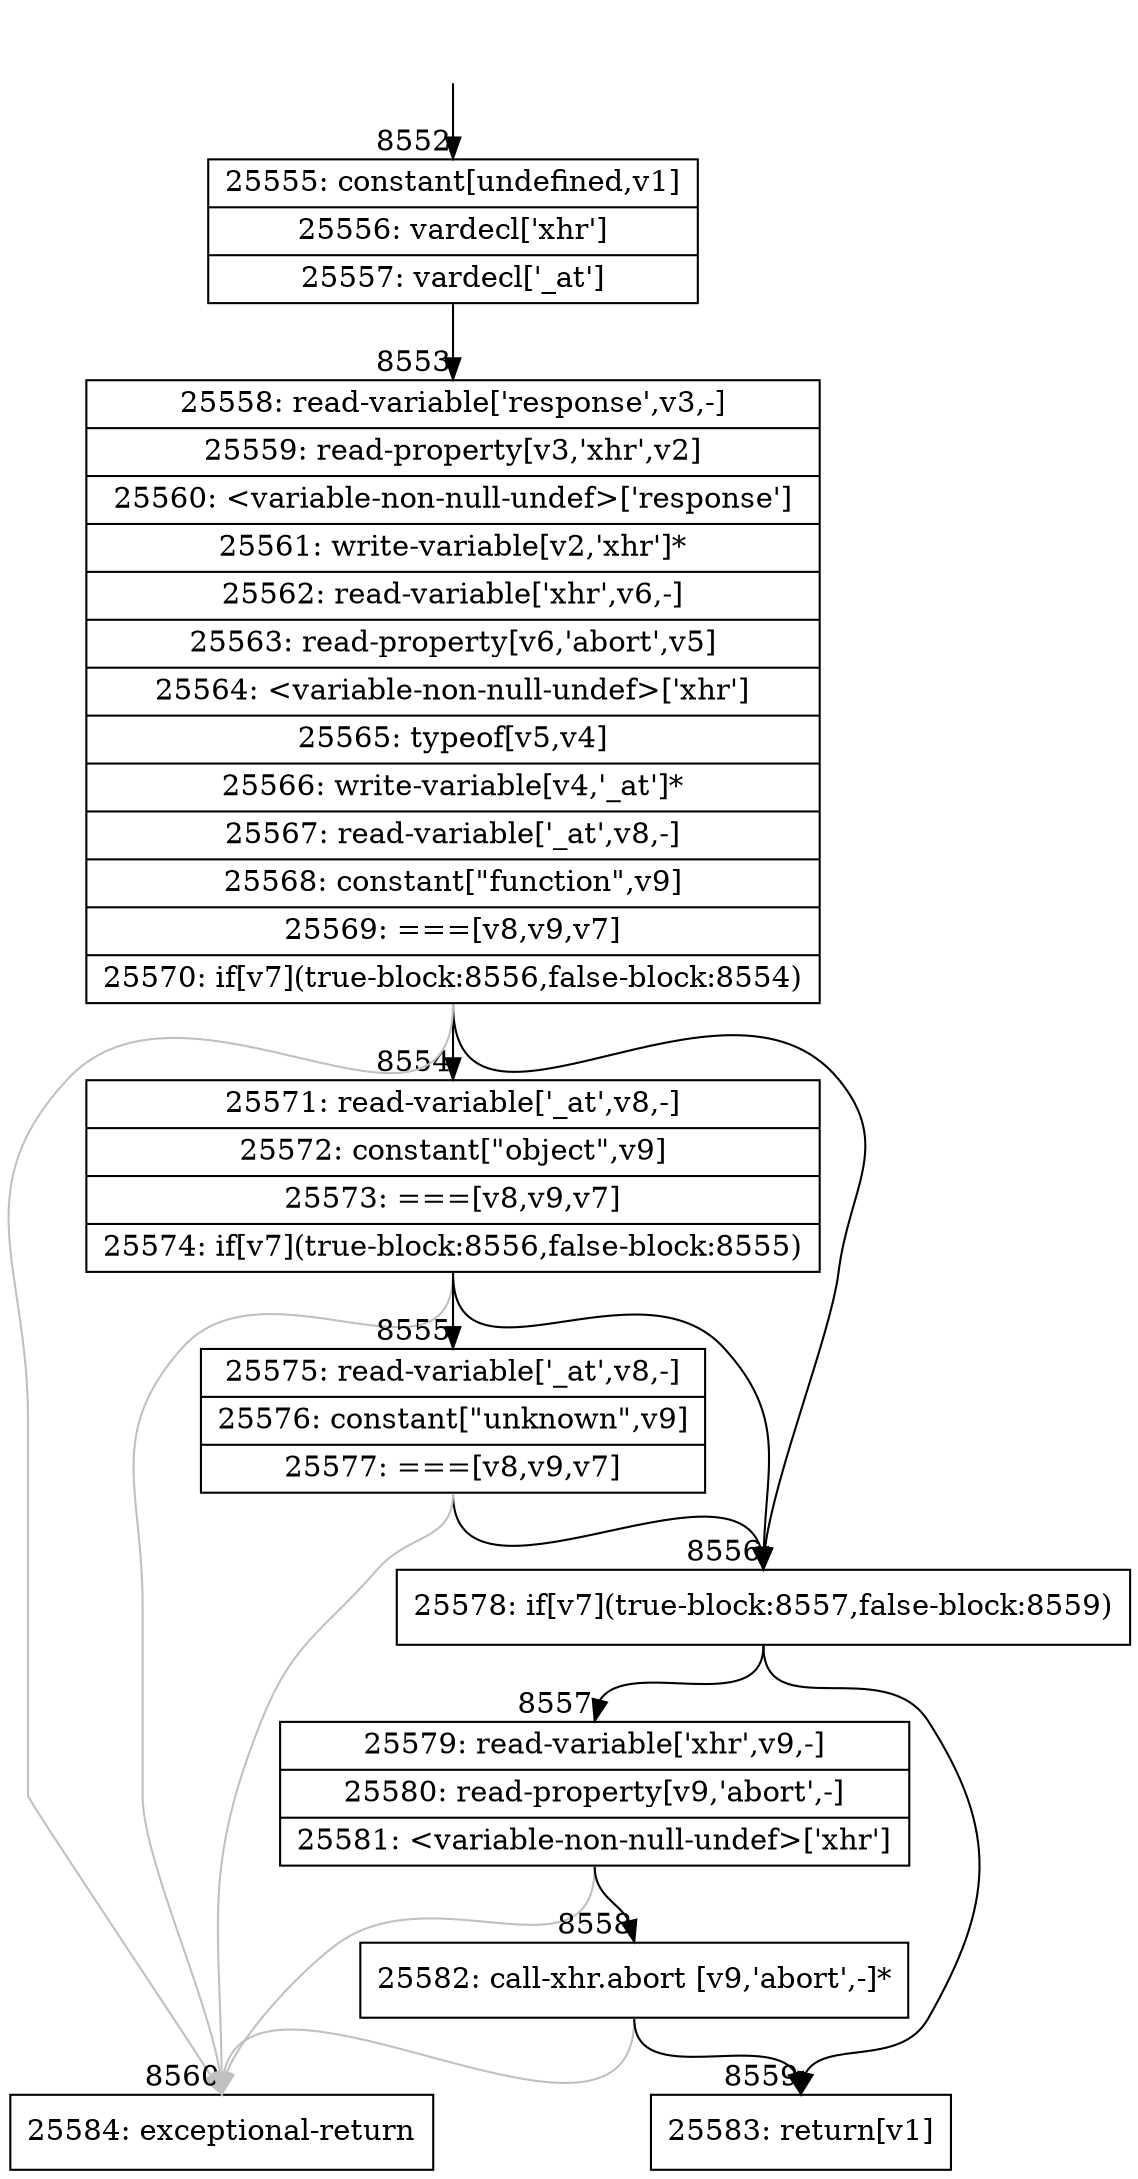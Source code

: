 digraph {
rankdir="TD"
BB_entry580[shape=none,label=""];
BB_entry580 -> BB8552 [tailport=s, headport=n, headlabel="    8552"]
BB8552 [shape=record label="{25555: constant[undefined,v1]|25556: vardecl['xhr']|25557: vardecl['_at']}" ] 
BB8552 -> BB8553 [tailport=s, headport=n, headlabel="      8553"]
BB8553 [shape=record label="{25558: read-variable['response',v3,-]|25559: read-property[v3,'xhr',v2]|25560: \<variable-non-null-undef\>['response']|25561: write-variable[v2,'xhr']*|25562: read-variable['xhr',v6,-]|25563: read-property[v6,'abort',v5]|25564: \<variable-non-null-undef\>['xhr']|25565: typeof[v5,v4]|25566: write-variable[v4,'_at']*|25567: read-variable['_at',v8,-]|25568: constant[\"function\",v9]|25569: ===[v8,v9,v7]|25570: if[v7](true-block:8556,false-block:8554)}" ] 
BB8553 -> BB8556 [tailport=s, headport=n, headlabel="      8556"]
BB8553 -> BB8554 [tailport=s, headport=n, headlabel="      8554"]
BB8553 -> BB8560 [tailport=s, headport=n, color=gray, headlabel="      8560"]
BB8554 [shape=record label="{25571: read-variable['_at',v8,-]|25572: constant[\"object\",v9]|25573: ===[v8,v9,v7]|25574: if[v7](true-block:8556,false-block:8555)}" ] 
BB8554 -> BB8556 [tailport=s, headport=n]
BB8554 -> BB8555 [tailport=s, headport=n, headlabel="      8555"]
BB8554 -> BB8560 [tailport=s, headport=n, color=gray]
BB8555 [shape=record label="{25575: read-variable['_at',v8,-]|25576: constant[\"unknown\",v9]|25577: ===[v8,v9,v7]}" ] 
BB8555 -> BB8556 [tailport=s, headport=n]
BB8555 -> BB8560 [tailport=s, headport=n, color=gray]
BB8556 [shape=record label="{25578: if[v7](true-block:8557,false-block:8559)}" ] 
BB8556 -> BB8557 [tailport=s, headport=n, headlabel="      8557"]
BB8556 -> BB8559 [tailport=s, headport=n, headlabel="      8559"]
BB8557 [shape=record label="{25579: read-variable['xhr',v9,-]|25580: read-property[v9,'abort',-]|25581: \<variable-non-null-undef\>['xhr']}" ] 
BB8557 -> BB8558 [tailport=s, headport=n, headlabel="      8558"]
BB8557 -> BB8560 [tailport=s, headport=n, color=gray]
BB8558 [shape=record label="{25582: call-xhr.abort [v9,'abort',-]*}" ] 
BB8558 -> BB8559 [tailport=s, headport=n]
BB8558 -> BB8560 [tailport=s, headport=n, color=gray]
BB8559 [shape=record label="{25583: return[v1]}" ] 
BB8560 [shape=record label="{25584: exceptional-return}" ] 
//#$~ 11964
}
